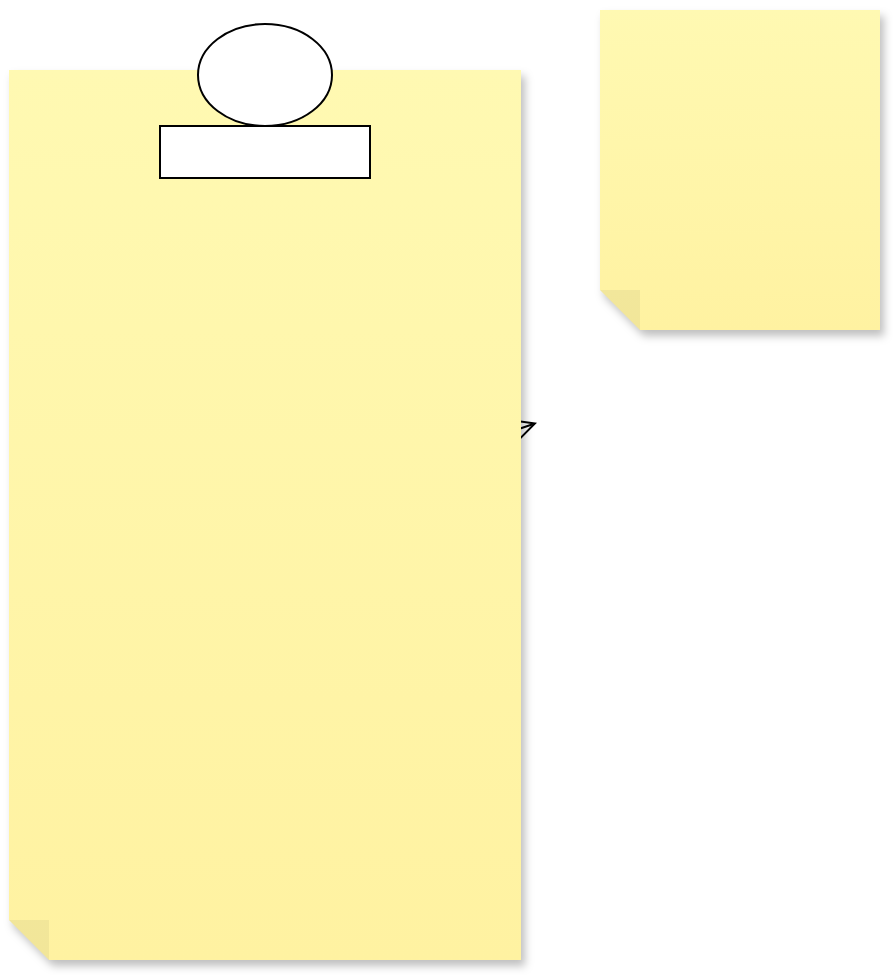 <mxfile version="16.6.4" type="github">
  <diagram id="L-8qPLd9cX-huV-8SoJH" name="Page-1">
    <mxGraphModel dx="326" dy="1024" grid="0" gridSize="10" guides="1" tooltips="1" connect="1" arrows="1" fold="1" page="0" pageScale="1" pageWidth="850" pageHeight="1100" math="0" shadow="0">
      <root>
        <mxCell id="0" />
        <mxCell id="1" parent="0" />
        <mxCell id="ILadDvDq9ua6C_GO5A7h-3" style="edgeStyle=none;curved=1;rounded=0;orthogonalLoop=1;jettySize=auto;html=1;endArrow=open;startSize=14;endSize=14;sourcePerimeterSpacing=8;targetPerimeterSpacing=8;" edge="1" parent="1" target="ILadDvDq9ua6C_GO5A7h-2">
          <mxGeometry relative="1" as="geometry">
            <mxPoint x="237" y="204.218" as="sourcePoint" />
          </mxGeometry>
        </mxCell>
        <mxCell id="ILadDvDq9ua6C_GO5A7h-2" value="" style="shape=note;whiteSpace=wrap;html=1;backgroundOutline=1;fontColor=#000000;darkOpacity=0.05;fillColor=#FFF9B2;strokeColor=none;fillStyle=solid;direction=west;gradientDirection=north;gradientColor=#FFF2A1;shadow=1;size=20;pointerEvents=1;hachureGap=4;" vertex="1" parent="1">
          <mxGeometry x="28.5" y="9" width="256" height="445" as="geometry" />
        </mxCell>
        <mxCell id="ILadDvDq9ua6C_GO5A7h-4" value="" style="shape=note;whiteSpace=wrap;html=1;backgroundOutline=1;fontColor=#000000;darkOpacity=0.05;fillColor=#FFF9B2;strokeColor=none;fillStyle=solid;direction=west;gradientDirection=north;gradientColor=#FFF2A1;shadow=1;size=20;pointerEvents=1;hachureGap=4;" vertex="1" parent="1">
          <mxGeometry x="324" y="-21" width="140" height="160" as="geometry" />
        </mxCell>
        <mxCell id="ILadDvDq9ua6C_GO5A7h-5" value="" style="ellipse;whiteSpace=wrap;html=1;hachureGap=4;" vertex="1" parent="1">
          <mxGeometry x="123" y="-14" width="67" height="51" as="geometry" />
        </mxCell>
        <object label="" id="ILadDvDq9ua6C_GO5A7h-9">
          <mxCell style="rounded=0;whiteSpace=wrap;html=1;hachureGap=4;" vertex="1" parent="1">
            <mxGeometry x="104" y="37" width="105" height="26" as="geometry" />
          </mxCell>
        </object>
      </root>
    </mxGraphModel>
  </diagram>
</mxfile>
